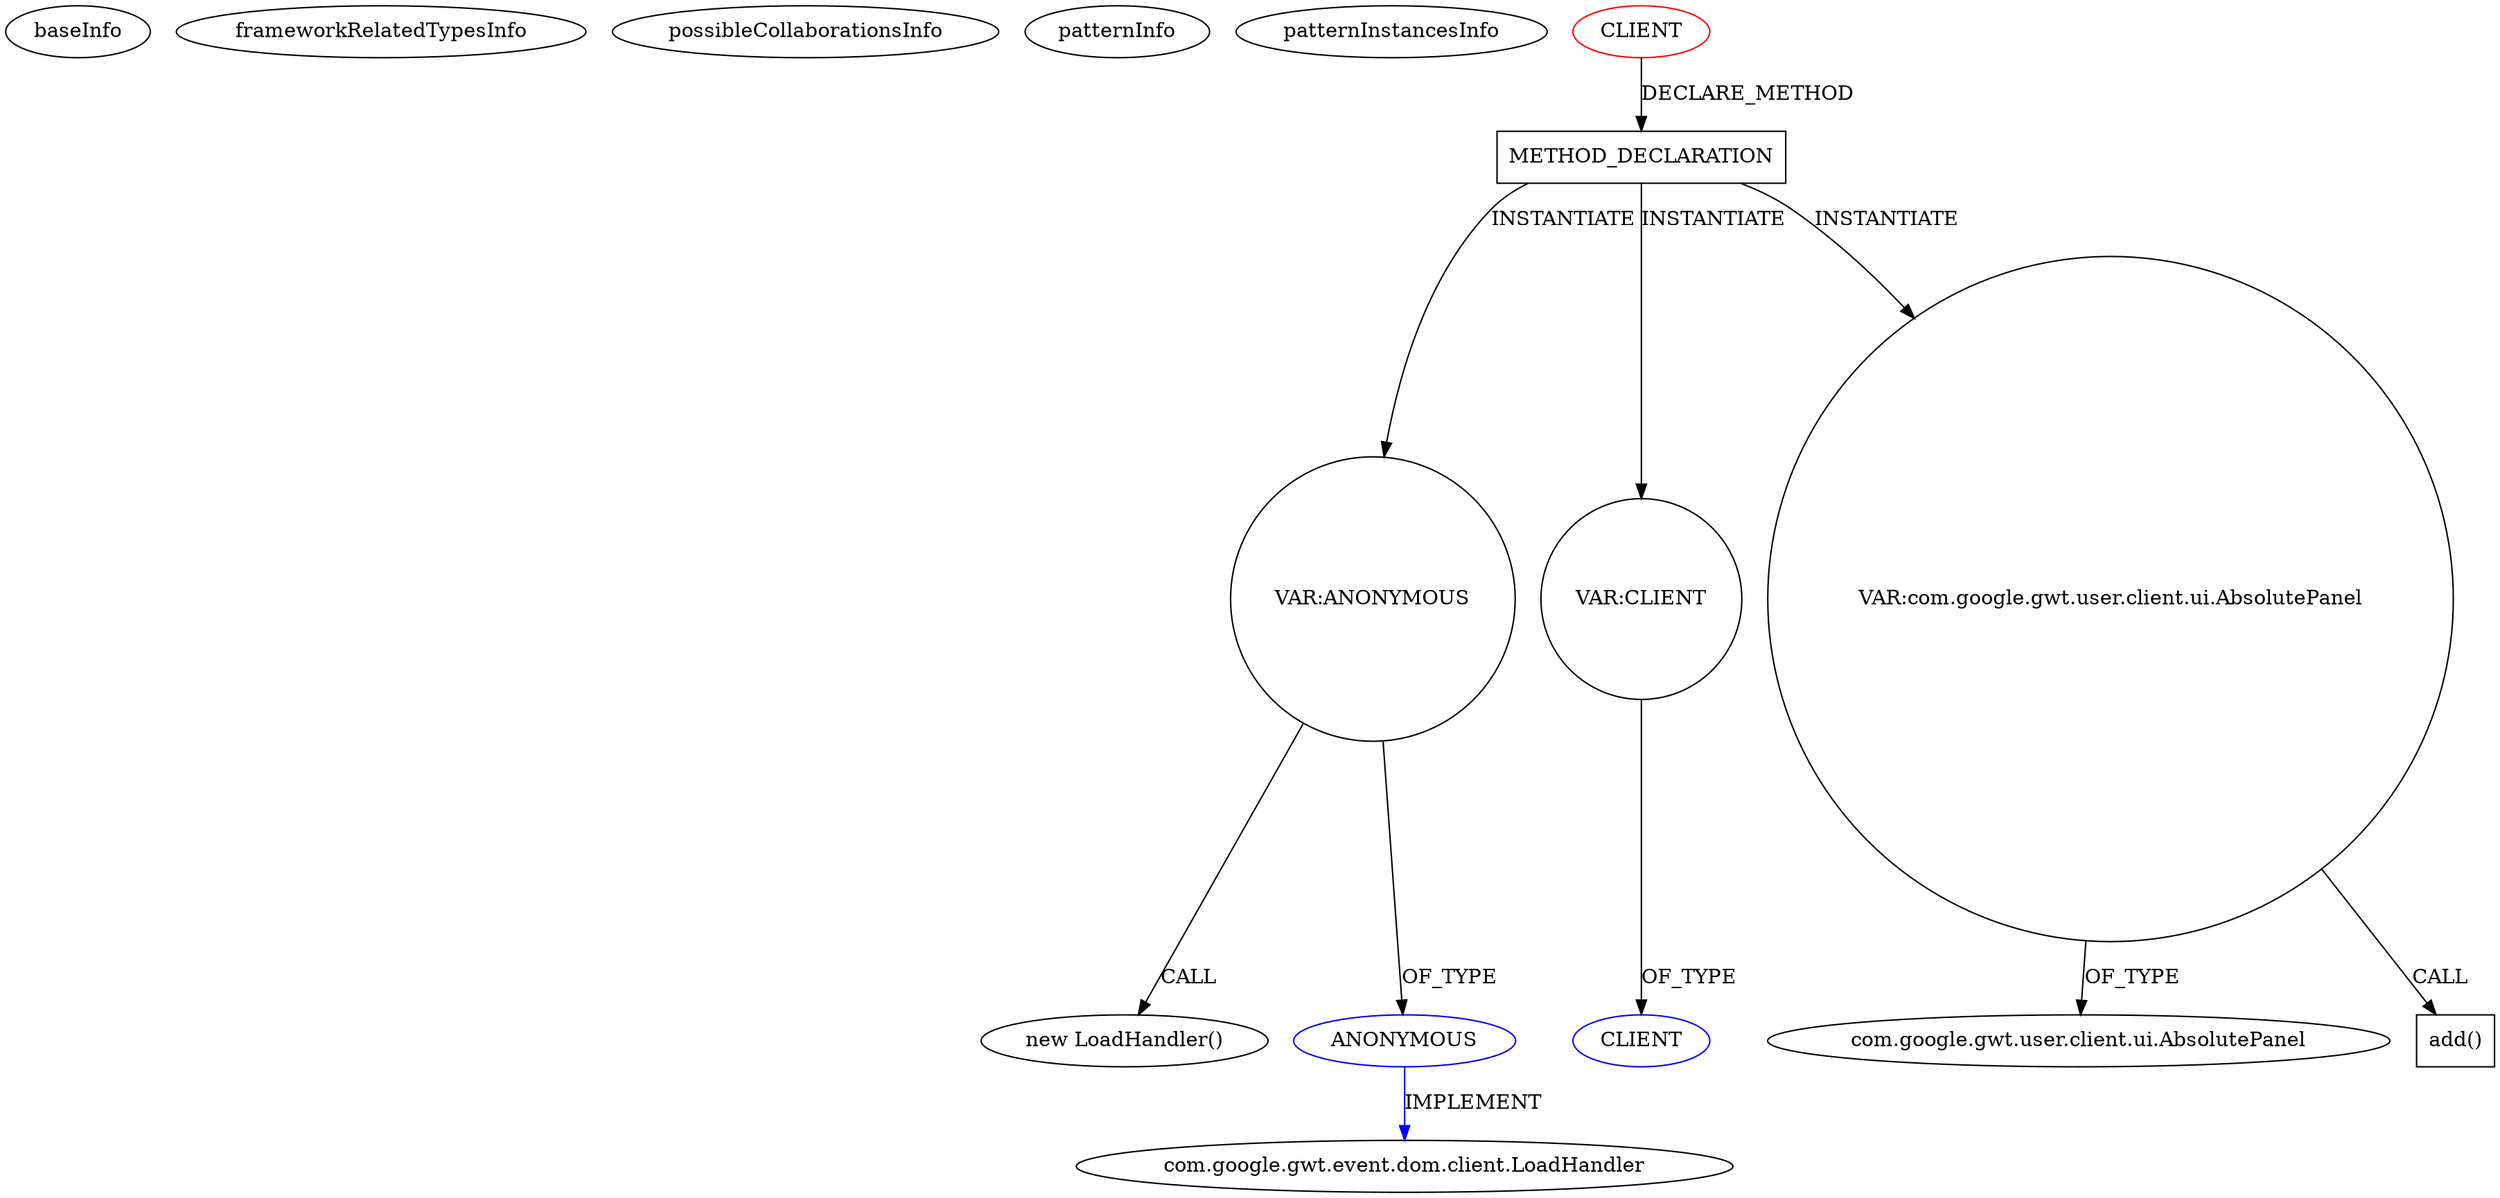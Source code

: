 digraph {
baseInfo[graphId=1646,category="pattern",isAnonymous=false,possibleRelation=false]
frameworkRelatedTypesInfo[]
possibleCollaborationsInfo[]
patternInfo[frequency=2.0,patternRootClient=0]
patternInstancesInfo[0="kaladron-Webhack~/kaladron-Webhack/Webhack-master/src/net/webhack/game/client/WebhackGnomeLike.java~WebhackGnomeLike~3338",1="aramk-mechanix~/aramk-mechanix/mechanix-master/src/au/edu/unimelb/csse/smd/mechanix/client/util/text/ImageText.java~ImageText~723"]
84[label="new LoadHandler()",vertexType="CONSTRUCTOR_CALL",isFrameworkType=false]
85[label="VAR:ANONYMOUS",vertexType="VARIABLE_EXPRESION",isFrameworkType=false,shape=circle]
86[label="ANONYMOUS",vertexType="REFERENCE_ANONYMOUS_DECLARATION",isFrameworkType=false,color=blue]
87[label="com.google.gwt.event.dom.client.LoadHandler",vertexType="FRAMEWORK_INTERFACE_TYPE",isFrameworkType=false]
50[label="METHOD_DECLARATION",vertexType="CLIENT_METHOD_DECLARATION",isFrameworkType=false,shape=box]
0[label="CLIENT",vertexType="ROOT_CLIENT_CLASS_DECLARATION",isFrameworkType=false,color=red]
62[label="VAR:CLIENT",vertexType="VARIABLE_EXPRESION",isFrameworkType=false,shape=circle]
21[label="CLIENT",vertexType="REFERENCE_CLIENT_CLASS_DECLARATION",isFrameworkType=false,color=blue]
72[label="VAR:com.google.gwt.user.client.ui.AbsolutePanel",vertexType="VARIABLE_EXPRESION",isFrameworkType=false,shape=circle]
74[label="com.google.gwt.user.client.ui.AbsolutePanel",vertexType="FRAMEWORK_CLASS_TYPE",isFrameworkType=false]
73[label="add()",vertexType="INSIDE_CALL",isFrameworkType=false,shape=box]
50->72[label="INSTANTIATE"]
62->21[label="OF_TYPE"]
0->50[label="DECLARE_METHOD"]
85->84[label="CALL"]
86->87[label="IMPLEMENT",color=blue]
72->73[label="CALL"]
72->74[label="OF_TYPE"]
85->86[label="OF_TYPE"]
50->85[label="INSTANTIATE"]
50->62[label="INSTANTIATE"]
}
